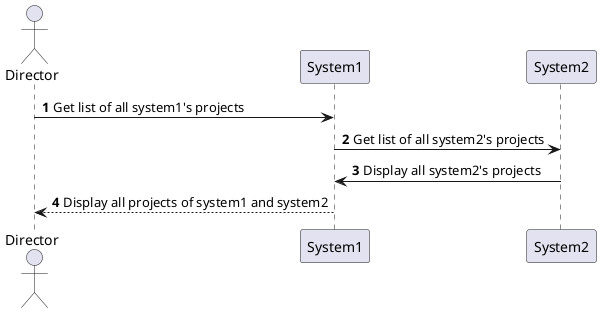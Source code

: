 @startuml
'https://plantuml.com/sequence-diagram

actor Director as Dir
participant System1 as Sys1
participant System2 as Sys2
autonumber

Dir -> Sys1: Get list of all system1's projects
Sys1 -> Sys2 : Get list of all system2's projects
Sys2 -> Sys1 : Display all system2's projects
Sys1 --> Dir: Display all projects of system1 and system2

@enduml